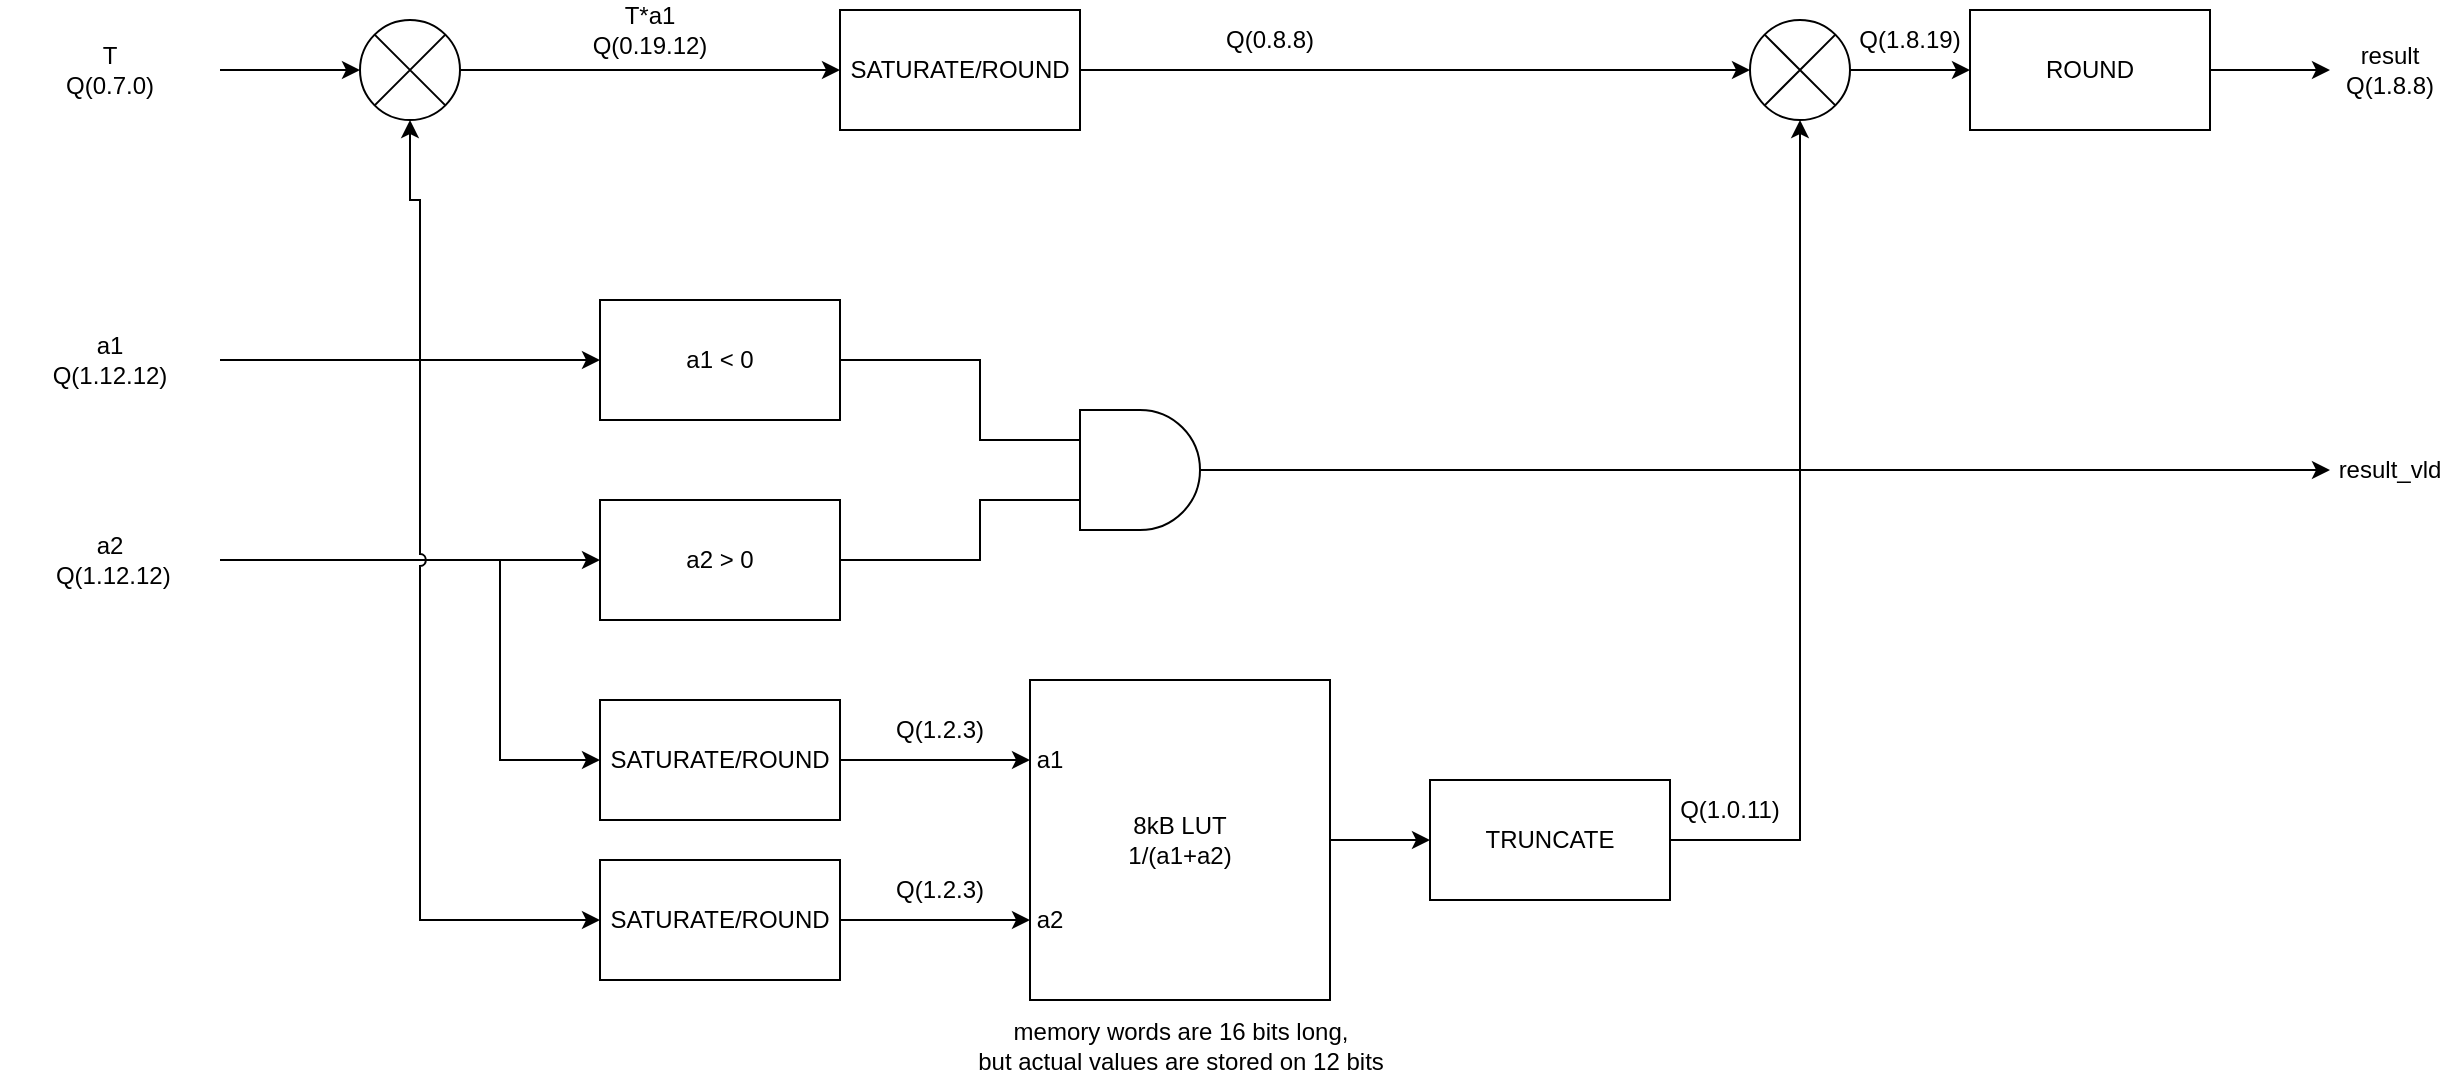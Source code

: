 <mxfile version="21.6.8" type="device">
  <diagram name="Page-1" id="Y2FZgOiFXhpu6reV6E0P">
    <mxGraphModel dx="1356" dy="884" grid="1" gridSize="10" guides="1" tooltips="1" connect="1" arrows="1" fold="1" page="1" pageScale="1" pageWidth="1900" pageHeight="1000" math="0" shadow="0">
      <root>
        <mxCell id="0" />
        <mxCell id="1" parent="0" />
        <mxCell id="UK2O3-0YkTCJeF7wMZOj-2" value="a1 &amp;lt; 0" style="rounded=0;whiteSpace=wrap;html=1;" parent="1" vertex="1">
          <mxGeometry x="695" y="400" width="120" height="60" as="geometry" />
        </mxCell>
        <mxCell id="UK2O3-0YkTCJeF7wMZOj-3" value="a2 &amp;gt; 0" style="rounded=0;whiteSpace=wrap;html=1;" parent="1" vertex="1">
          <mxGeometry x="695" y="500" width="120" height="60" as="geometry" />
        </mxCell>
        <mxCell id="UK2O3-0YkTCJeF7wMZOj-4" value="a1 &lt;br&gt;Q(1.12.12)" style="text;html=1;strokeColor=none;fillColor=none;align=center;verticalAlign=middle;whiteSpace=wrap;rounded=0;" parent="1" vertex="1">
          <mxGeometry x="395" y="415" width="110" height="30" as="geometry" />
        </mxCell>
        <mxCell id="UK2O3-0YkTCJeF7wMZOj-5" value="a2&lt;br&gt;&amp;nbsp;Q(1.12.12)" style="text;html=1;strokeColor=none;fillColor=none;align=center;verticalAlign=middle;whiteSpace=wrap;rounded=0;" parent="1" vertex="1">
          <mxGeometry x="395" y="515" width="110" height="30" as="geometry" />
        </mxCell>
        <mxCell id="UK2O3-0YkTCJeF7wMZOj-6" value="" style="endArrow=classic;html=1;rounded=0;exitX=1;exitY=0.5;exitDx=0;exitDy=0;entryX=0;entryY=0.5;entryDx=0;entryDy=0;jumpStyle=arc;" parent="1" source="UK2O3-0YkTCJeF7wMZOj-4" target="UK2O3-0YkTCJeF7wMZOj-2" edge="1">
          <mxGeometry width="50" height="50" relative="1" as="geometry">
            <mxPoint x="565" y="430" as="sourcePoint" />
            <mxPoint x="615" y="380" as="targetPoint" />
          </mxGeometry>
        </mxCell>
        <mxCell id="UK2O3-0YkTCJeF7wMZOj-7" value="" style="endArrow=classic;html=1;rounded=0;exitX=1;exitY=0.5;exitDx=0;exitDy=0;entryX=0;entryY=0.5;entryDx=0;entryDy=0;jumpStyle=arc;" parent="1" source="UK2O3-0YkTCJeF7wMZOj-5" target="UK2O3-0YkTCJeF7wMZOj-3" edge="1">
          <mxGeometry width="50" height="50" relative="1" as="geometry">
            <mxPoint x="565" y="555" as="sourcePoint" />
            <mxPoint x="615" y="505" as="targetPoint" />
          </mxGeometry>
        </mxCell>
        <mxCell id="UK2O3-0YkTCJeF7wMZOj-9" value="" style="verticalLabelPosition=bottom;shadow=0;dashed=0;align=center;html=1;verticalAlign=top;shape=mxgraph.electrical.logic_gates.logic_gate;operation=and;" parent="1" vertex="1">
          <mxGeometry x="915" y="455" width="100" height="60" as="geometry" />
        </mxCell>
        <mxCell id="UK2O3-0YkTCJeF7wMZOj-10" value="" style="endArrow=none;html=1;rounded=0;exitX=1;exitY=0.5;exitDx=0;exitDy=0;entryX=0;entryY=0.25;entryDx=0;entryDy=0;entryPerimeter=0;jumpStyle=arc;" parent="1" source="UK2O3-0YkTCJeF7wMZOj-2" target="UK2O3-0YkTCJeF7wMZOj-9" edge="1">
          <mxGeometry width="50" height="50" relative="1" as="geometry">
            <mxPoint x="905" y="460" as="sourcePoint" />
            <mxPoint x="955" y="410" as="targetPoint" />
            <Array as="points">
              <mxPoint x="885" y="430" />
              <mxPoint x="885" y="470" />
            </Array>
          </mxGeometry>
        </mxCell>
        <mxCell id="UK2O3-0YkTCJeF7wMZOj-11" value="" style="endArrow=none;html=1;rounded=0;exitX=1;exitY=0.5;exitDx=0;exitDy=0;entryX=0;entryY=0.75;entryDx=0;entryDy=0;entryPerimeter=0;jumpStyle=arc;" parent="1" source="UK2O3-0YkTCJeF7wMZOj-3" target="UK2O3-0YkTCJeF7wMZOj-9" edge="1">
          <mxGeometry width="50" height="50" relative="1" as="geometry">
            <mxPoint x="885" y="530" as="sourcePoint" />
            <mxPoint x="935" y="480" as="targetPoint" />
            <Array as="points">
              <mxPoint x="885" y="530" />
              <mxPoint x="885" y="500" />
            </Array>
          </mxGeometry>
        </mxCell>
        <mxCell id="UK2O3-0YkTCJeF7wMZOj-12" value="" style="endArrow=classic;html=1;rounded=0;jumpStyle=arc;entryX=0;entryY=0.5;entryDx=0;entryDy=0;" parent="1" target="UK2O3-0YkTCJeF7wMZOj-14" edge="1">
          <mxGeometry width="50" height="50" relative="1" as="geometry">
            <mxPoint x="645" y="530" as="sourcePoint" />
            <mxPoint x="845" y="630" as="targetPoint" />
            <Array as="points">
              <mxPoint x="645" y="630" />
            </Array>
          </mxGeometry>
        </mxCell>
        <mxCell id="UK2O3-0YkTCJeF7wMZOj-13" value="" style="endArrow=classic;html=1;rounded=0;jumpStyle=arc;entryX=0;entryY=0.5;entryDx=0;entryDy=0;" parent="1" target="UK2O3-0YkTCJeF7wMZOj-15" edge="1">
          <mxGeometry width="50" height="50" relative="1" as="geometry">
            <mxPoint x="605" y="430" as="sourcePoint" />
            <mxPoint x="845" y="710" as="targetPoint" />
            <Array as="points">
              <mxPoint x="605" y="710" />
            </Array>
          </mxGeometry>
        </mxCell>
        <mxCell id="UK2O3-0YkTCJeF7wMZOj-14" value="SATURATE/ROUND" style="rounded=0;whiteSpace=wrap;html=1;" parent="1" vertex="1">
          <mxGeometry x="695" y="600" width="120" height="60" as="geometry" />
        </mxCell>
        <mxCell id="wV1XkCn4svyAnm5CYO1I-6" value="" style="edgeStyle=orthogonalEdgeStyle;rounded=0;orthogonalLoop=1;jettySize=auto;html=1;" parent="1" source="UK2O3-0YkTCJeF7wMZOj-16" target="wV1XkCn4svyAnm5CYO1I-4" edge="1">
          <mxGeometry relative="1" as="geometry" />
        </mxCell>
        <mxCell id="UK2O3-0YkTCJeF7wMZOj-16" value="8kB LUT&lt;br&gt;1/(a1+a2)" style="rounded=0;whiteSpace=wrap;html=1;" parent="1" vertex="1">
          <mxGeometry x="910" y="590" width="150" height="160" as="geometry" />
        </mxCell>
        <mxCell id="UK2O3-0YkTCJeF7wMZOj-15" value="SATURATE/ROUND" style="rounded=0;whiteSpace=wrap;html=1;" parent="1" vertex="1">
          <mxGeometry x="695" y="680" width="120" height="60" as="geometry" />
        </mxCell>
        <mxCell id="UK2O3-0YkTCJeF7wMZOj-18" value="a2" style="text;html=1;strokeColor=none;fillColor=none;align=center;verticalAlign=middle;whiteSpace=wrap;rounded=0;" parent="1" vertex="1">
          <mxGeometry x="910" y="692.5" width="20" height="35" as="geometry" />
        </mxCell>
        <mxCell id="UK2O3-0YkTCJeF7wMZOj-19" value="" style="endArrow=classic;html=1;rounded=0;exitX=1;exitY=0.5;exitDx=0;exitDy=0;entryX=0;entryY=0.25;entryDx=0;entryDy=0;" parent="1" source="UK2O3-0YkTCJeF7wMZOj-14" target="UK2O3-0YkTCJeF7wMZOj-16" edge="1">
          <mxGeometry width="50" height="50" relative="1" as="geometry">
            <mxPoint x="955" y="560" as="sourcePoint" />
            <mxPoint x="875" y="610" as="targetPoint" />
          </mxGeometry>
        </mxCell>
        <mxCell id="UK2O3-0YkTCJeF7wMZOj-20" value="" style="endArrow=classic;html=1;rounded=0;exitX=1;exitY=0.5;exitDx=0;exitDy=0;entryX=0;entryY=0.75;entryDx=0;entryDy=0;" parent="1" source="UK2O3-0YkTCJeF7wMZOj-15" target="UK2O3-0YkTCJeF7wMZOj-16" edge="1">
          <mxGeometry width="50" height="50" relative="1" as="geometry">
            <mxPoint x="955" y="560" as="sourcePoint" />
            <mxPoint x="1005" y="510" as="targetPoint" />
          </mxGeometry>
        </mxCell>
        <mxCell id="UK2O3-0YkTCJeF7wMZOj-21" value="Q(1.2.3)" style="text;html=1;strokeColor=none;fillColor=none;align=center;verticalAlign=middle;whiteSpace=wrap;rounded=0;" parent="1" vertex="1">
          <mxGeometry x="835" y="600" width="60" height="30" as="geometry" />
        </mxCell>
        <mxCell id="UK2O3-0YkTCJeF7wMZOj-22" value="Q(1.2.3)" style="text;html=1;strokeColor=none;fillColor=none;align=center;verticalAlign=middle;whiteSpace=wrap;rounded=0;" parent="1" vertex="1">
          <mxGeometry x="835" y="680" width="60" height="30" as="geometry" />
        </mxCell>
        <mxCell id="UK2O3-0YkTCJeF7wMZOj-24" value="a1" style="text;html=1;strokeColor=none;fillColor=none;align=center;verticalAlign=middle;whiteSpace=wrap;rounded=0;" parent="1" vertex="1">
          <mxGeometry x="910" y="612.5" width="20" height="35" as="geometry" />
        </mxCell>
        <mxCell id="UK2O3-0YkTCJeF7wMZOj-25" value="T&lt;br&gt;Q(0.7.0)" style="text;html=1;strokeColor=none;fillColor=none;align=center;verticalAlign=middle;whiteSpace=wrap;rounded=0;" parent="1" vertex="1">
          <mxGeometry x="395" y="270" width="110" height="30" as="geometry" />
        </mxCell>
        <mxCell id="UK2O3-0YkTCJeF7wMZOj-31" value="" style="verticalLabelPosition=bottom;shadow=0;dashed=0;align=center;html=1;verticalAlign=top;shape=mxgraph.electrical.abstract.multiplier;" parent="1" vertex="1">
          <mxGeometry x="575" y="260" width="50" height="50" as="geometry" />
        </mxCell>
        <mxCell id="UK2O3-0YkTCJeF7wMZOj-32" value="" style="endArrow=classic;html=1;rounded=0;exitX=1;exitY=0.5;exitDx=0;exitDy=0;entryX=0;entryY=0.5;entryDx=0;entryDy=0;entryPerimeter=0;" parent="1" source="UK2O3-0YkTCJeF7wMZOj-25" target="UK2O3-0YkTCJeF7wMZOj-31" edge="1">
          <mxGeometry width="50" height="50" relative="1" as="geometry">
            <mxPoint x="595" y="300" as="sourcePoint" />
            <mxPoint x="645" y="250" as="targetPoint" />
          </mxGeometry>
        </mxCell>
        <mxCell id="UK2O3-0YkTCJeF7wMZOj-33" value="" style="endArrow=classic;html=1;rounded=0;entryX=0.5;entryY=1;entryDx=0;entryDy=0;entryPerimeter=0;" parent="1" target="UK2O3-0YkTCJeF7wMZOj-31" edge="1">
          <mxGeometry width="50" height="50" relative="1" as="geometry">
            <mxPoint x="605" y="430" as="sourcePoint" />
            <mxPoint x="755" y="140" as="targetPoint" />
            <Array as="points">
              <mxPoint x="605" y="350" />
              <mxPoint x="600" y="350" />
            </Array>
          </mxGeometry>
        </mxCell>
        <mxCell id="UK2O3-0YkTCJeF7wMZOj-34" value="" style="endArrow=classic;html=1;rounded=0;exitX=1;exitY=0.5;exitDx=0;exitDy=0;exitPerimeter=0;entryX=0;entryY=0.5;entryDx=0;entryDy=0;entryPerimeter=0;" parent="1" source="UK2O3-0YkTCJeF7wMZOj-38" target="UK2O3-0YkTCJeF7wMZOj-35" edge="1">
          <mxGeometry width="50" height="50" relative="1" as="geometry">
            <mxPoint x="865" y="340" as="sourcePoint" />
            <mxPoint x="915" y="290" as="targetPoint" />
          </mxGeometry>
        </mxCell>
        <mxCell id="UK2O3-0YkTCJeF7wMZOj-35" value="" style="verticalLabelPosition=bottom;shadow=0;dashed=0;align=center;html=1;verticalAlign=top;shape=mxgraph.electrical.abstract.multiplier;" parent="1" vertex="1">
          <mxGeometry x="1270" y="260" width="50" height="50" as="geometry" />
        </mxCell>
        <mxCell id="UK2O3-0YkTCJeF7wMZOj-36" value="" style="endArrow=classic;html=1;rounded=0;exitX=1;exitY=0.5;exitDx=0;exitDy=0;entryX=0.5;entryY=1;entryDx=0;entryDy=0;entryPerimeter=0;" parent="1" source="wV1XkCn4svyAnm5CYO1I-4" target="UK2O3-0YkTCJeF7wMZOj-35" edge="1">
          <mxGeometry width="50" height="50" relative="1" as="geometry">
            <mxPoint x="1265" y="662.5" as="sourcePoint" />
            <mxPoint x="1315" y="612.5" as="targetPoint" />
            <Array as="points">
              <mxPoint x="1295" y="670" />
            </Array>
          </mxGeometry>
        </mxCell>
        <mxCell id="UK2O3-0YkTCJeF7wMZOj-37" value="Q(1.0.11)" style="text;html=1;strokeColor=none;fillColor=none;align=center;verticalAlign=middle;whiteSpace=wrap;rounded=0;" parent="1" vertex="1">
          <mxGeometry x="1230" y="640" width="60" height="30" as="geometry" />
        </mxCell>
        <mxCell id="UK2O3-0YkTCJeF7wMZOj-39" value="" style="endArrow=classic;html=1;rounded=0;exitX=1;exitY=0.5;exitDx=0;exitDy=0;exitPerimeter=0;entryX=0;entryY=0.5;entryDx=0;entryDy=0;entryPerimeter=0;" parent="1" source="UK2O3-0YkTCJeF7wMZOj-31" target="UK2O3-0YkTCJeF7wMZOj-38" edge="1">
          <mxGeometry width="50" height="50" relative="1" as="geometry">
            <mxPoint x="625" y="285" as="sourcePoint" />
            <mxPoint x="1155" y="285" as="targetPoint" />
          </mxGeometry>
        </mxCell>
        <mxCell id="UK2O3-0YkTCJeF7wMZOj-38" value="SATURATE/ROUND" style="rounded=0;whiteSpace=wrap;html=1;" parent="1" vertex="1">
          <mxGeometry x="815" y="255" width="120" height="60" as="geometry" />
        </mxCell>
        <mxCell id="UK2O3-0YkTCJeF7wMZOj-40" value="T*a1&lt;br&gt;Q(0.19.12)" style="text;html=1;strokeColor=none;fillColor=none;align=center;verticalAlign=middle;whiteSpace=wrap;rounded=0;" parent="1" vertex="1">
          <mxGeometry x="665" y="250" width="110" height="30" as="geometry" />
        </mxCell>
        <mxCell id="UK2O3-0YkTCJeF7wMZOj-41" value="Q(0.8.8)" style="text;html=1;strokeColor=none;fillColor=none;align=center;verticalAlign=middle;whiteSpace=wrap;rounded=0;" parent="1" vertex="1">
          <mxGeometry x="975" y="255" width="110" height="30" as="geometry" />
        </mxCell>
        <mxCell id="UK2O3-0YkTCJeF7wMZOj-42" value="" style="endArrow=classic;html=1;rounded=0;exitX=1;exitY=0.5;exitDx=0;exitDy=0;exitPerimeter=0;" parent="1" source="UK2O3-0YkTCJeF7wMZOj-44" edge="1">
          <mxGeometry width="50" height="50" relative="1" as="geometry">
            <mxPoint x="1430" y="305" as="sourcePoint" />
            <mxPoint x="1430" y="285" as="targetPoint" />
          </mxGeometry>
        </mxCell>
        <mxCell id="UK2O3-0YkTCJeF7wMZOj-43" value="" style="endArrow=classic;html=1;rounded=0;exitX=1;exitY=0.5;exitDx=0;exitDy=0;exitPerimeter=0;entryX=0;entryY=0.5;entryDx=0;entryDy=0;" parent="1" source="UK2O3-0YkTCJeF7wMZOj-9" target="UK2O3-0YkTCJeF7wMZOj-50" edge="1">
          <mxGeometry width="50" height="50" relative="1" as="geometry">
            <mxPoint x="1275" y="515" as="sourcePoint" />
            <mxPoint x="1435" y="485" as="targetPoint" />
          </mxGeometry>
        </mxCell>
        <mxCell id="UK2O3-0YkTCJeF7wMZOj-45" value="" style="endArrow=classic;html=1;rounded=0;exitX=1;exitY=0.5;exitDx=0;exitDy=0;exitPerimeter=0;" parent="1" source="UK2O3-0YkTCJeF7wMZOj-35" target="UK2O3-0YkTCJeF7wMZOj-44" edge="1">
          <mxGeometry width="50" height="50" relative="1" as="geometry">
            <mxPoint x="1320" y="285" as="sourcePoint" />
            <mxPoint x="1430" y="285" as="targetPoint" />
          </mxGeometry>
        </mxCell>
        <mxCell id="UK2O3-0YkTCJeF7wMZOj-44" value="ROUND" style="rounded=0;whiteSpace=wrap;html=1;" parent="1" vertex="1">
          <mxGeometry x="1380" y="255" width="120" height="60" as="geometry" />
        </mxCell>
        <mxCell id="UK2O3-0YkTCJeF7wMZOj-46" value="" style="endArrow=classic;html=1;rounded=0;exitX=1;exitY=0.5;exitDx=0;exitDy=0;" parent="1" source="UK2O3-0YkTCJeF7wMZOj-44" target="UK2O3-0YkTCJeF7wMZOj-48" edge="1">
          <mxGeometry width="50" height="50" relative="1" as="geometry">
            <mxPoint x="1670" y="295" as="sourcePoint" />
            <mxPoint x="1550" y="285" as="targetPoint" />
          </mxGeometry>
        </mxCell>
        <mxCell id="UK2O3-0YkTCJeF7wMZOj-48" value="result&lt;br&gt;Q(1.8.8)" style="text;html=1;strokeColor=none;fillColor=none;align=center;verticalAlign=middle;whiteSpace=wrap;rounded=0;" parent="1" vertex="1">
          <mxGeometry x="1560" y="270" width="60" height="30" as="geometry" />
        </mxCell>
        <mxCell id="UK2O3-0YkTCJeF7wMZOj-49" value="Q(1.8.19)" style="text;html=1;strokeColor=none;fillColor=none;align=center;verticalAlign=middle;whiteSpace=wrap;rounded=0;" parent="1" vertex="1">
          <mxGeometry x="1320" y="255" width="60" height="30" as="geometry" />
        </mxCell>
        <mxCell id="UK2O3-0YkTCJeF7wMZOj-50" value="result_vld" style="text;html=1;strokeColor=none;fillColor=none;align=center;verticalAlign=middle;whiteSpace=wrap;rounded=0;" parent="1" vertex="1">
          <mxGeometry x="1560" y="470" width="60" height="30" as="geometry" />
        </mxCell>
        <mxCell id="wV1XkCn4svyAnm5CYO1I-1" value="memory words are 16 bits long, &lt;br&gt;but actual values are stored on 12 bits" style="text;html=1;align=center;verticalAlign=middle;resizable=0;points=[];autosize=1;strokeColor=none;fillColor=none;" parent="1" vertex="1">
          <mxGeometry x="870" y="753" width="230" height="40" as="geometry" />
        </mxCell>
        <mxCell id="wV1XkCn4svyAnm5CYO1I-4" value="TRUNCATE" style="rounded=0;whiteSpace=wrap;html=1;" parent="1" vertex="1">
          <mxGeometry x="1110" y="640" width="120" height="60" as="geometry" />
        </mxCell>
      </root>
    </mxGraphModel>
  </diagram>
</mxfile>
